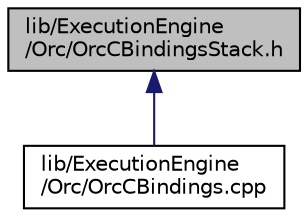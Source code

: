 digraph "lib/ExecutionEngine/Orc/OrcCBindingsStack.h"
{
 // LATEX_PDF_SIZE
  bgcolor="transparent";
  edge [fontname="Helvetica",fontsize="10",labelfontname="Helvetica",labelfontsize="10"];
  node [fontname="Helvetica",fontsize="10",shape="box"];
  Node1 [label="lib/ExecutionEngine\l/Orc/OrcCBindingsStack.h",height=0.2,width=0.4,color="black", fillcolor="grey75", style="filled", fontcolor="black",tooltip=" "];
  Node1 -> Node2 [dir="back",color="midnightblue",fontsize="10",style="solid",fontname="Helvetica"];
  Node2 [label="lib/ExecutionEngine\l/Orc/OrcCBindings.cpp",height=0.2,width=0.4,color="black",URL="$OrcCBindings_8cpp.html",tooltip=" "];
}
